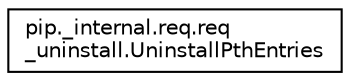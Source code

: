 digraph "Graphical Class Hierarchy"
{
 // LATEX_PDF_SIZE
  edge [fontname="Helvetica",fontsize="10",labelfontname="Helvetica",labelfontsize="10"];
  node [fontname="Helvetica",fontsize="10",shape=record];
  rankdir="LR";
  Node0 [label="pip._internal.req.req\l_uninstall.UninstallPthEntries",height=0.2,width=0.4,color="black", fillcolor="white", style="filled",URL="$d2/d2a/classpip_1_1__internal_1_1req_1_1req__uninstall_1_1_uninstall_pth_entries.html",tooltip=" "];
}
